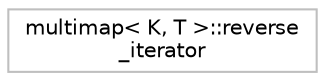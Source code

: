 digraph "Graphical Class Hierarchy"
{
 // LATEX_PDF_SIZE
  edge [fontname="Helvetica",fontsize="10",labelfontname="Helvetica",labelfontsize="10"];
  node [fontname="Helvetica",fontsize="10",shape=record];
  rankdir="LR";
  Node0 [label="multimap\< K, T \>::reverse\l_iterator",height=0.2,width=0.4,color="grey75", fillcolor="white", style="filled",tooltip="STL iterator class."];
}
